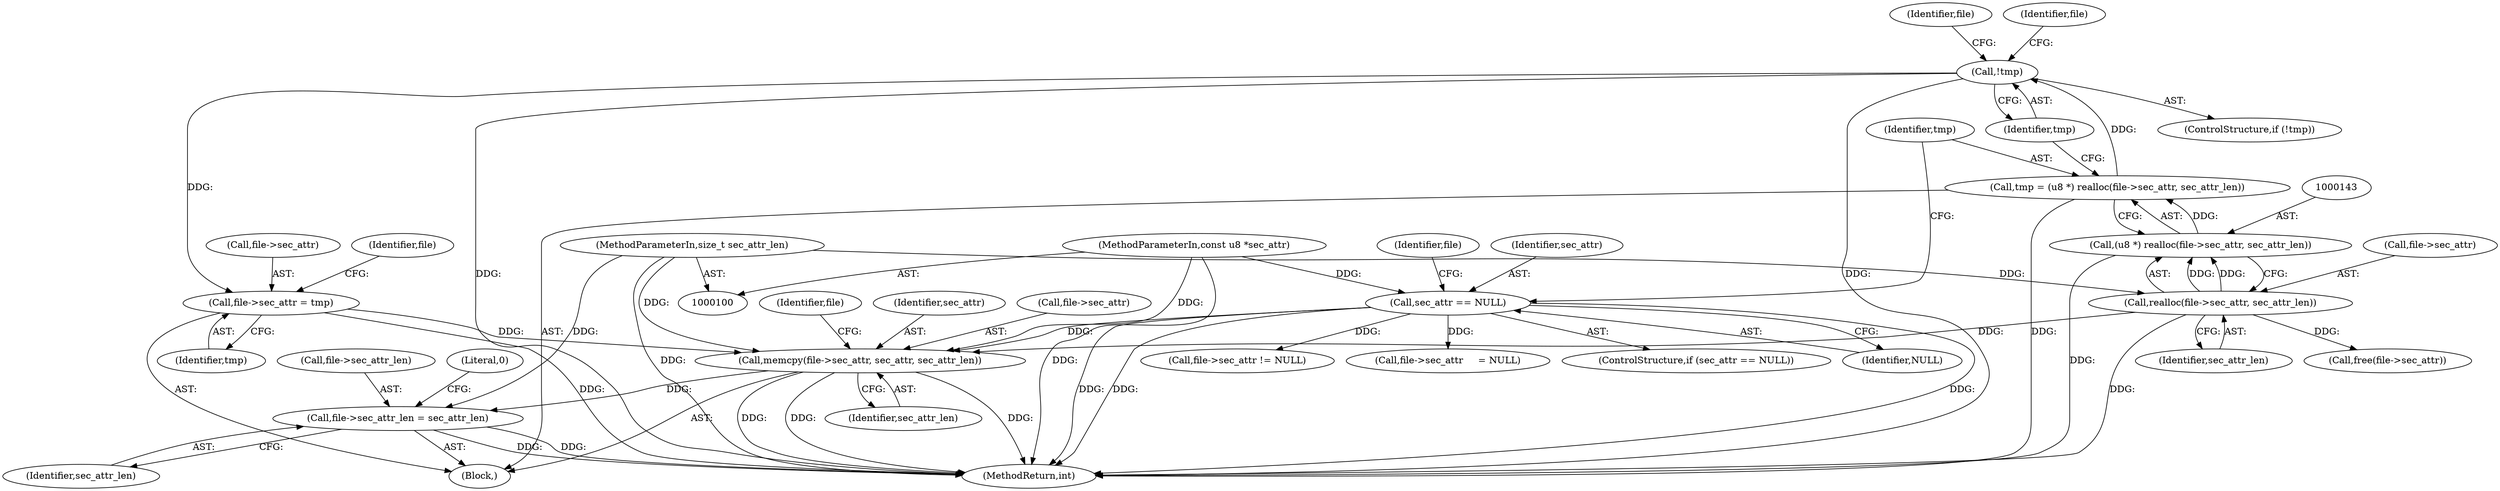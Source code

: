 digraph "1_OpenSC_360e95d45ac4123255a4c796db96337f332160ad#diff-d643a0fa169471dbf2912f4866dc49c5_7@pointer" {
"1000184" [label="(Call,file->sec_attr_len = sec_attr_len)"];
"1000178" [label="(Call,memcpy(file->sec_attr, sec_attr, sec_attr_len))"];
"1000173" [label="(Call,file->sec_attr = tmp)"];
"1000150" [label="(Call,!tmp)"];
"1000140" [label="(Call,tmp = (u8 *) realloc(file->sec_attr, sec_attr_len))"];
"1000142" [label="(Call,(u8 *) realloc(file->sec_attr, sec_attr_len))"];
"1000144" [label="(Call,realloc(file->sec_attr, sec_attr_len))"];
"1000103" [label="(MethodParameterIn,size_t sec_attr_len)"];
"1000114" [label="(Call,sec_attr == NULL)"];
"1000102" [label="(MethodParameterIn,const u8 *sec_attr)"];
"1000175" [label="(Identifier,file)"];
"1000157" [label="(Call,free(file->sec_attr))"];
"1000180" [label="(Identifier,file)"];
"1000141" [label="(Identifier,tmp)"];
"1000142" [label="(Call,(u8 *) realloc(file->sec_attr, sec_attr_len))"];
"1000119" [label="(Call,file->sec_attr != NULL)"];
"1000140" [label="(Call,tmp = (u8 *) realloc(file->sec_attr, sec_attr_len))"];
"1000183" [label="(Identifier,sec_attr_len)"];
"1000103" [label="(MethodParameterIn,size_t sec_attr_len)"];
"1000115" [label="(Identifier,sec_attr)"];
"1000173" [label="(Call,file->sec_attr = tmp)"];
"1000186" [label="(Identifier,file)"];
"1000155" [label="(Identifier,file)"];
"1000161" [label="(Call,file->sec_attr     = NULL)"];
"1000177" [label="(Identifier,tmp)"];
"1000150" [label="(Call,!tmp)"];
"1000151" [label="(Identifier,tmp)"];
"1000113" [label="(ControlStructure,if (sec_attr == NULL))"];
"1000174" [label="(Call,file->sec_attr)"];
"1000185" [label="(Call,file->sec_attr_len)"];
"1000149" [label="(ControlStructure,if (!tmp))"];
"1000145" [label="(Call,file->sec_attr)"];
"1000184" [label="(Call,file->sec_attr_len = sec_attr_len)"];
"1000104" [label="(Block,)"];
"1000102" [label="(MethodParameterIn,const u8 *sec_attr)"];
"1000178" [label="(Call,memcpy(file->sec_attr, sec_attr, sec_attr_len))"];
"1000116" [label="(Identifier,NULL)"];
"1000191" [label="(MethodReturn,int)"];
"1000114" [label="(Call,sec_attr == NULL)"];
"1000148" [label="(Identifier,sec_attr_len)"];
"1000188" [label="(Identifier,sec_attr_len)"];
"1000121" [label="(Identifier,file)"];
"1000182" [label="(Identifier,sec_attr)"];
"1000179" [label="(Call,file->sec_attr)"];
"1000190" [label="(Literal,0)"];
"1000144" [label="(Call,realloc(file->sec_attr, sec_attr_len))"];
"1000184" -> "1000104"  [label="AST: "];
"1000184" -> "1000188"  [label="CFG: "];
"1000185" -> "1000184"  [label="AST: "];
"1000188" -> "1000184"  [label="AST: "];
"1000190" -> "1000184"  [label="CFG: "];
"1000184" -> "1000191"  [label="DDG: "];
"1000184" -> "1000191"  [label="DDG: "];
"1000178" -> "1000184"  [label="DDG: "];
"1000103" -> "1000184"  [label="DDG: "];
"1000178" -> "1000104"  [label="AST: "];
"1000178" -> "1000183"  [label="CFG: "];
"1000179" -> "1000178"  [label="AST: "];
"1000182" -> "1000178"  [label="AST: "];
"1000183" -> "1000178"  [label="AST: "];
"1000186" -> "1000178"  [label="CFG: "];
"1000178" -> "1000191"  [label="DDG: "];
"1000178" -> "1000191"  [label="DDG: "];
"1000178" -> "1000191"  [label="DDG: "];
"1000173" -> "1000178"  [label="DDG: "];
"1000114" -> "1000178"  [label="DDG: "];
"1000102" -> "1000178"  [label="DDG: "];
"1000144" -> "1000178"  [label="DDG: "];
"1000103" -> "1000178"  [label="DDG: "];
"1000173" -> "1000104"  [label="AST: "];
"1000173" -> "1000177"  [label="CFG: "];
"1000174" -> "1000173"  [label="AST: "];
"1000177" -> "1000173"  [label="AST: "];
"1000180" -> "1000173"  [label="CFG: "];
"1000173" -> "1000191"  [label="DDG: "];
"1000150" -> "1000173"  [label="DDG: "];
"1000150" -> "1000149"  [label="AST: "];
"1000150" -> "1000151"  [label="CFG: "];
"1000151" -> "1000150"  [label="AST: "];
"1000155" -> "1000150"  [label="CFG: "];
"1000175" -> "1000150"  [label="CFG: "];
"1000150" -> "1000191"  [label="DDG: "];
"1000150" -> "1000191"  [label="DDG: "];
"1000140" -> "1000150"  [label="DDG: "];
"1000140" -> "1000104"  [label="AST: "];
"1000140" -> "1000142"  [label="CFG: "];
"1000141" -> "1000140"  [label="AST: "];
"1000142" -> "1000140"  [label="AST: "];
"1000151" -> "1000140"  [label="CFG: "];
"1000140" -> "1000191"  [label="DDG: "];
"1000142" -> "1000140"  [label="DDG: "];
"1000142" -> "1000144"  [label="CFG: "];
"1000143" -> "1000142"  [label="AST: "];
"1000144" -> "1000142"  [label="AST: "];
"1000142" -> "1000191"  [label="DDG: "];
"1000144" -> "1000142"  [label="DDG: "];
"1000144" -> "1000142"  [label="DDG: "];
"1000144" -> "1000148"  [label="CFG: "];
"1000145" -> "1000144"  [label="AST: "];
"1000148" -> "1000144"  [label="AST: "];
"1000144" -> "1000191"  [label="DDG: "];
"1000103" -> "1000144"  [label="DDG: "];
"1000144" -> "1000157"  [label="DDG: "];
"1000103" -> "1000100"  [label="AST: "];
"1000103" -> "1000191"  [label="DDG: "];
"1000114" -> "1000113"  [label="AST: "];
"1000114" -> "1000116"  [label="CFG: "];
"1000115" -> "1000114"  [label="AST: "];
"1000116" -> "1000114"  [label="AST: "];
"1000121" -> "1000114"  [label="CFG: "];
"1000141" -> "1000114"  [label="CFG: "];
"1000114" -> "1000191"  [label="DDG: "];
"1000114" -> "1000191"  [label="DDG: "];
"1000114" -> "1000191"  [label="DDG: "];
"1000102" -> "1000114"  [label="DDG: "];
"1000114" -> "1000119"  [label="DDG: "];
"1000114" -> "1000161"  [label="DDG: "];
"1000102" -> "1000100"  [label="AST: "];
"1000102" -> "1000191"  [label="DDG: "];
}
